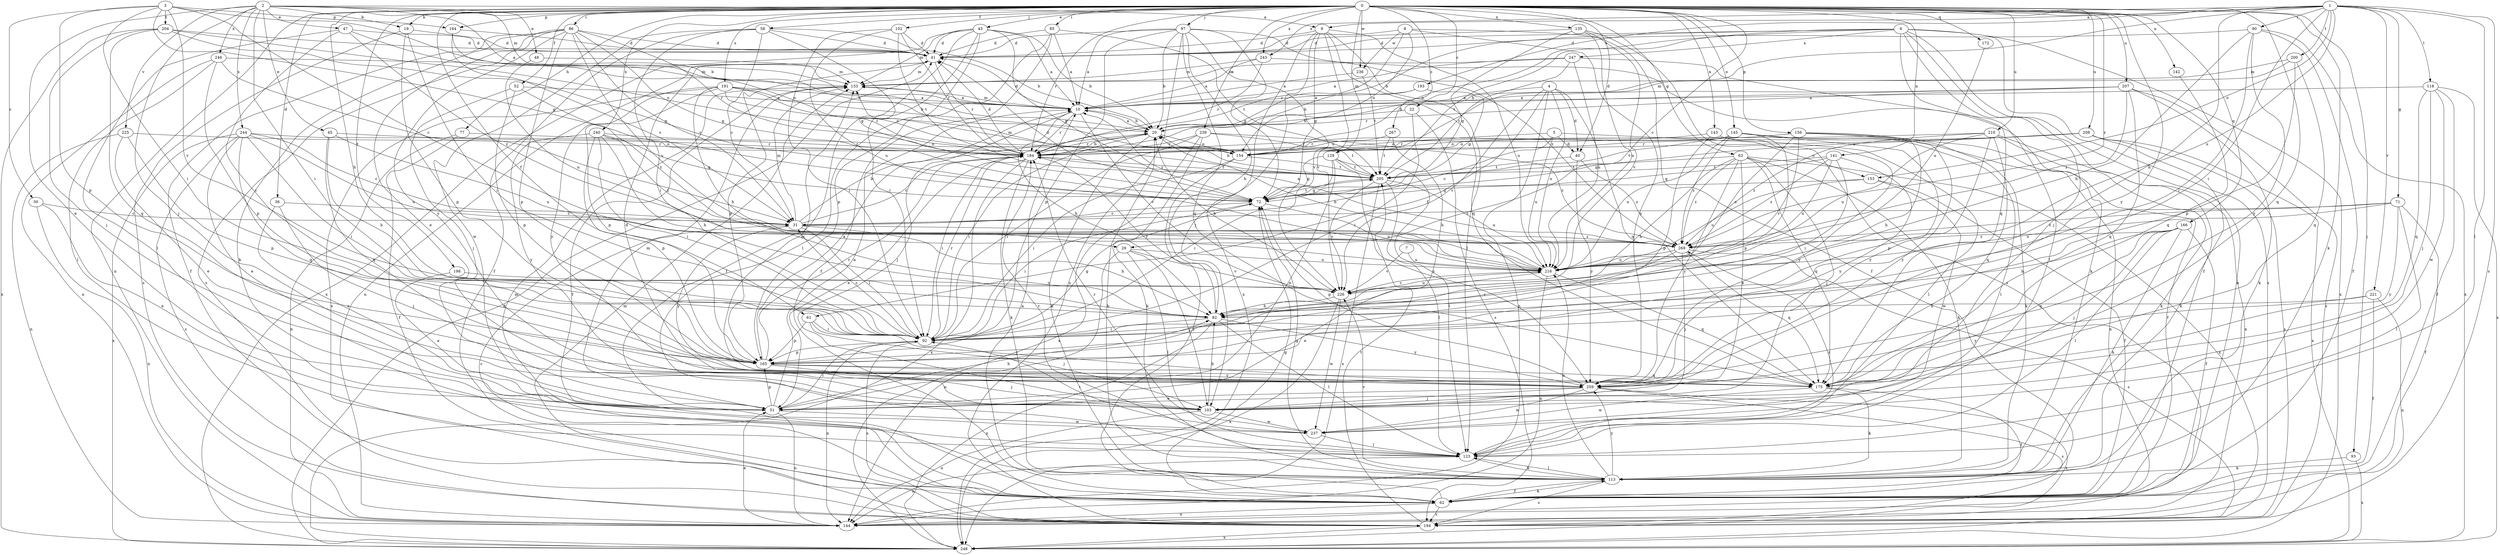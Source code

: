 strict digraph  {
0;
1;
2;
3;
4;
5;
6;
7;
8;
9;
10;
19;
20;
22;
29;
30;
31;
36;
40;
41;
43;
45;
47;
48;
51;
52;
58;
61;
62;
63;
71;
72;
77;
82;
85;
86;
90;
92;
93;
97;
102;
103;
113;
118;
123;
129;
133;
135;
141;
142;
143;
144;
145;
153;
154;
156;
164;
165;
166;
172;
175;
184;
191;
193;
194;
198;
200;
204;
205;
207;
208;
210;
216;
221;
225;
226;
236;
237;
239;
240;
243;
244;
246;
247;
248;
259;
267;
269;
0 -> 19  [label=b];
0 -> 22  [label=c];
0 -> 29  [label=c];
0 -> 36  [label=d];
0 -> 40  [label=d];
0 -> 43  [label=e];
0 -> 52  [label=f];
0 -> 58  [label=f];
0 -> 61  [label=f];
0 -> 63  [label=g];
0 -> 77  [label=h];
0 -> 82  [label=h];
0 -> 85  [label=i];
0 -> 86  [label=i];
0 -> 93  [label=j];
0 -> 97  [label=j];
0 -> 102  [label=j];
0 -> 113  [label=k];
0 -> 129  [label=m];
0 -> 135  [label=n];
0 -> 141  [label=n];
0 -> 142  [label=n];
0 -> 143  [label=n];
0 -> 144  [label=n];
0 -> 145  [label=o];
0 -> 156  [label=p];
0 -> 164  [label=p];
0 -> 166  [label=q];
0 -> 172  [label=q];
0 -> 175  [label=q];
0 -> 184  [label=r];
0 -> 191  [label=s];
0 -> 198  [label=t];
0 -> 207  [label=u];
0 -> 208  [label=u];
0 -> 210  [label=u];
0 -> 236  [label=w];
0 -> 239  [label=x];
0 -> 240  [label=x];
0 -> 243  [label=x];
0 -> 259  [label=y];
0 -> 267  [label=z];
0 -> 269  [label=z];
1 -> 9  [label=a];
1 -> 71  [label=g];
1 -> 82  [label=h];
1 -> 90  [label=i];
1 -> 92  [label=i];
1 -> 118  [label=l];
1 -> 123  [label=l];
1 -> 129  [label=m];
1 -> 153  [label=o];
1 -> 193  [label=s];
1 -> 194  [label=s];
1 -> 200  [label=t];
1 -> 216  [label=u];
1 -> 221  [label=v];
1 -> 243  [label=x];
2 -> 9  [label=a];
2 -> 10  [label=a];
2 -> 19  [label=b];
2 -> 45  [label=e];
2 -> 47  [label=e];
2 -> 48  [label=e];
2 -> 51  [label=e];
2 -> 92  [label=i];
2 -> 103  [label=j];
2 -> 133  [label=m];
2 -> 225  [label=v];
2 -> 244  [label=x];
2 -> 246  [label=x];
3 -> 20  [label=b];
3 -> 29  [label=c];
3 -> 30  [label=c];
3 -> 72  [label=g];
3 -> 92  [label=i];
3 -> 164  [label=p];
3 -> 165  [label=p];
3 -> 204  [label=t];
3 -> 226  [label=v];
4 -> 10  [label=a];
4 -> 40  [label=d];
4 -> 61  [label=f];
4 -> 144  [label=n];
4 -> 175  [label=q];
4 -> 216  [label=u];
4 -> 226  [label=v];
5 -> 31  [label=c];
5 -> 40  [label=d];
5 -> 153  [label=o];
5 -> 154  [label=o];
5 -> 216  [label=u];
6 -> 20  [label=b];
6 -> 41  [label=d];
6 -> 62  [label=f];
6 -> 103  [label=j];
6 -> 144  [label=n];
6 -> 154  [label=o];
6 -> 175  [label=q];
6 -> 194  [label=s];
6 -> 205  [label=t];
6 -> 247  [label=x];
6 -> 248  [label=x];
7 -> 216  [label=u];
7 -> 226  [label=v];
8 -> 41  [label=d];
8 -> 62  [label=f];
8 -> 154  [label=o];
8 -> 184  [label=r];
8 -> 236  [label=w];
8 -> 259  [label=y];
9 -> 41  [label=d];
9 -> 72  [label=g];
9 -> 103  [label=j];
9 -> 123  [label=l];
9 -> 175  [label=q];
9 -> 216  [label=u];
9 -> 226  [label=v];
9 -> 248  [label=x];
10 -> 20  [label=b];
10 -> 41  [label=d];
10 -> 82  [label=h];
10 -> 103  [label=j];
10 -> 133  [label=m];
10 -> 184  [label=r];
10 -> 226  [label=v];
19 -> 41  [label=d];
19 -> 92  [label=i];
19 -> 165  [label=p];
19 -> 194  [label=s];
20 -> 10  [label=a];
20 -> 92  [label=i];
20 -> 113  [label=k];
20 -> 154  [label=o];
20 -> 184  [label=r];
22 -> 20  [label=b];
22 -> 92  [label=i];
22 -> 194  [label=s];
29 -> 103  [label=j];
29 -> 123  [label=l];
29 -> 144  [label=n];
29 -> 216  [label=u];
29 -> 226  [label=v];
30 -> 31  [label=c];
30 -> 51  [label=e];
30 -> 144  [label=n];
31 -> 20  [label=b];
31 -> 82  [label=h];
31 -> 92  [label=i];
31 -> 133  [label=m];
31 -> 184  [label=r];
31 -> 259  [label=y];
31 -> 269  [label=z];
36 -> 31  [label=c];
36 -> 51  [label=e];
36 -> 103  [label=j];
40 -> 205  [label=t];
40 -> 259  [label=y];
40 -> 269  [label=z];
41 -> 133  [label=m];
41 -> 144  [label=n];
41 -> 165  [label=p];
41 -> 184  [label=r];
43 -> 10  [label=a];
43 -> 20  [label=b];
43 -> 41  [label=d];
43 -> 62  [label=f];
43 -> 72  [label=g];
43 -> 92  [label=i];
43 -> 123  [label=l];
43 -> 133  [label=m];
43 -> 248  [label=x];
45 -> 82  [label=h];
45 -> 175  [label=q];
45 -> 184  [label=r];
45 -> 216  [label=u];
47 -> 41  [label=d];
47 -> 92  [label=i];
47 -> 123  [label=l];
47 -> 154  [label=o];
47 -> 269  [label=z];
48 -> 133  [label=m];
48 -> 216  [label=u];
51 -> 10  [label=a];
51 -> 82  [label=h];
51 -> 92  [label=i];
51 -> 133  [label=m];
51 -> 144  [label=n];
51 -> 165  [label=p];
51 -> 237  [label=w];
52 -> 10  [label=a];
52 -> 103  [label=j];
52 -> 165  [label=p];
52 -> 269  [label=z];
58 -> 20  [label=b];
58 -> 31  [label=c];
58 -> 41  [label=d];
58 -> 62  [label=f];
58 -> 72  [label=g];
58 -> 92  [label=i];
58 -> 237  [label=w];
61 -> 92  [label=i];
61 -> 103  [label=j];
61 -> 165  [label=p];
61 -> 259  [label=y];
62 -> 10  [label=a];
62 -> 31  [label=c];
62 -> 72  [label=g];
62 -> 113  [label=k];
62 -> 133  [label=m];
62 -> 144  [label=n];
62 -> 194  [label=s];
63 -> 51  [label=e];
63 -> 82  [label=h];
63 -> 103  [label=j];
63 -> 113  [label=k];
63 -> 175  [label=q];
63 -> 205  [label=t];
63 -> 248  [label=x];
63 -> 259  [label=y];
63 -> 269  [label=z];
71 -> 31  [label=c];
71 -> 62  [label=f];
71 -> 123  [label=l];
71 -> 216  [label=u];
71 -> 259  [label=y];
71 -> 269  [label=z];
72 -> 31  [label=c];
72 -> 41  [label=d];
72 -> 92  [label=i];
72 -> 205  [label=t];
72 -> 216  [label=u];
77 -> 62  [label=f];
77 -> 144  [label=n];
77 -> 184  [label=r];
82 -> 92  [label=i];
82 -> 123  [label=l];
82 -> 184  [label=r];
82 -> 248  [label=x];
82 -> 259  [label=y];
85 -> 10  [label=a];
85 -> 41  [label=d];
85 -> 62  [label=f];
85 -> 165  [label=p];
85 -> 205  [label=t];
86 -> 31  [label=c];
86 -> 41  [label=d];
86 -> 51  [label=e];
86 -> 62  [label=f];
86 -> 72  [label=g];
86 -> 113  [label=k];
86 -> 165  [label=p];
86 -> 184  [label=r];
86 -> 194  [label=s];
86 -> 216  [label=u];
86 -> 259  [label=y];
90 -> 41  [label=d];
90 -> 62  [label=f];
90 -> 82  [label=h];
90 -> 92  [label=i];
90 -> 248  [label=x];
90 -> 259  [label=y];
92 -> 31  [label=c];
92 -> 72  [label=g];
92 -> 144  [label=n];
92 -> 165  [label=p];
92 -> 184  [label=r];
92 -> 194  [label=s];
93 -> 113  [label=k];
93 -> 248  [label=x];
97 -> 10  [label=a];
97 -> 20  [label=b];
97 -> 41  [label=d];
97 -> 72  [label=g];
97 -> 82  [label=h];
97 -> 165  [label=p];
97 -> 175  [label=q];
97 -> 194  [label=s];
97 -> 226  [label=v];
97 -> 269  [label=z];
102 -> 41  [label=d];
102 -> 92  [label=i];
102 -> 184  [label=r];
102 -> 205  [label=t];
102 -> 216  [label=u];
103 -> 82  [label=h];
103 -> 144  [label=n];
103 -> 237  [label=w];
113 -> 20  [label=b];
113 -> 62  [label=f];
113 -> 72  [label=g];
113 -> 123  [label=l];
113 -> 194  [label=s];
113 -> 216  [label=u];
113 -> 226  [label=v];
113 -> 259  [label=y];
118 -> 10  [label=a];
118 -> 62  [label=f];
118 -> 103  [label=j];
118 -> 175  [label=q];
118 -> 237  [label=w];
118 -> 248  [label=x];
123 -> 113  [label=k];
123 -> 144  [label=n];
123 -> 184  [label=r];
123 -> 269  [label=z];
129 -> 51  [label=e];
129 -> 72  [label=g];
129 -> 92  [label=i];
129 -> 123  [label=l];
129 -> 205  [label=t];
129 -> 259  [label=y];
133 -> 10  [label=a];
133 -> 62  [label=f];
135 -> 41  [label=d];
135 -> 72  [label=g];
135 -> 194  [label=s];
135 -> 216  [label=u];
135 -> 226  [label=v];
141 -> 72  [label=g];
141 -> 92  [label=i];
141 -> 205  [label=t];
141 -> 216  [label=u];
141 -> 259  [label=y];
141 -> 269  [label=z];
142 -> 175  [label=q];
143 -> 123  [label=l];
143 -> 165  [label=p];
143 -> 184  [label=r];
143 -> 259  [label=y];
144 -> 51  [label=e];
145 -> 123  [label=l];
145 -> 144  [label=n];
145 -> 165  [label=p];
145 -> 184  [label=r];
145 -> 205  [label=t];
145 -> 216  [label=u];
145 -> 259  [label=y];
145 -> 269  [label=z];
153 -> 62  [label=f];
153 -> 72  [label=g];
153 -> 216  [label=u];
153 -> 237  [label=w];
154 -> 62  [label=f];
154 -> 92  [label=i];
154 -> 205  [label=t];
156 -> 62  [label=f];
156 -> 82  [label=h];
156 -> 113  [label=k];
156 -> 154  [label=o];
156 -> 184  [label=r];
156 -> 216  [label=u];
156 -> 226  [label=v];
156 -> 259  [label=y];
164 -> 31  [label=c];
164 -> 41  [label=d];
164 -> 154  [label=o];
165 -> 10  [label=a];
165 -> 103  [label=j];
165 -> 175  [label=q];
165 -> 184  [label=r];
165 -> 259  [label=y];
166 -> 62  [label=f];
166 -> 82  [label=h];
166 -> 103  [label=j];
166 -> 113  [label=k];
166 -> 123  [label=l];
166 -> 175  [label=q];
166 -> 269  [label=z];
172 -> 216  [label=u];
175 -> 62  [label=f];
175 -> 113  [label=k];
175 -> 133  [label=m];
175 -> 237  [label=w];
184 -> 20  [label=b];
184 -> 41  [label=d];
184 -> 51  [label=e];
184 -> 92  [label=i];
184 -> 113  [label=k];
184 -> 205  [label=t];
184 -> 248  [label=x];
191 -> 10  [label=a];
191 -> 20  [label=b];
191 -> 82  [label=h];
191 -> 154  [label=o];
191 -> 165  [label=p];
191 -> 184  [label=r];
191 -> 194  [label=s];
191 -> 259  [label=y];
193 -> 10  [label=a];
193 -> 20  [label=b];
193 -> 72  [label=g];
194 -> 133  [label=m];
194 -> 205  [label=t];
194 -> 248  [label=x];
198 -> 51  [label=e];
198 -> 226  [label=v];
200 -> 20  [label=b];
200 -> 133  [label=m];
200 -> 165  [label=p];
200 -> 175  [label=q];
204 -> 41  [label=d];
204 -> 72  [label=g];
204 -> 103  [label=j];
204 -> 154  [label=o];
204 -> 175  [label=q];
204 -> 248  [label=x];
205 -> 20  [label=b];
205 -> 72  [label=g];
205 -> 123  [label=l];
205 -> 133  [label=m];
205 -> 184  [label=r];
205 -> 216  [label=u];
205 -> 226  [label=v];
205 -> 248  [label=x];
207 -> 10  [label=a];
207 -> 20  [label=b];
207 -> 113  [label=k];
207 -> 175  [label=q];
207 -> 184  [label=r];
207 -> 194  [label=s];
207 -> 269  [label=z];
208 -> 72  [label=g];
208 -> 113  [label=k];
208 -> 154  [label=o];
208 -> 184  [label=r];
208 -> 194  [label=s];
208 -> 248  [label=x];
210 -> 113  [label=k];
210 -> 144  [label=n];
210 -> 154  [label=o];
210 -> 165  [label=p];
210 -> 175  [label=q];
210 -> 216  [label=u];
210 -> 269  [label=z];
216 -> 20  [label=b];
216 -> 51  [label=e];
216 -> 144  [label=n];
216 -> 175  [label=q];
216 -> 226  [label=v];
221 -> 62  [label=f];
221 -> 82  [label=h];
221 -> 144  [label=n];
221 -> 259  [label=y];
225 -> 51  [label=e];
225 -> 144  [label=n];
225 -> 165  [label=p];
225 -> 184  [label=r];
226 -> 20  [label=b];
226 -> 82  [label=h];
226 -> 216  [label=u];
226 -> 237  [label=w];
226 -> 248  [label=x];
236 -> 10  [label=a];
236 -> 205  [label=t];
237 -> 92  [label=i];
237 -> 123  [label=l];
237 -> 184  [label=r];
239 -> 92  [label=i];
239 -> 113  [label=k];
239 -> 184  [label=r];
239 -> 205  [label=t];
239 -> 248  [label=x];
239 -> 269  [label=z];
240 -> 72  [label=g];
240 -> 82  [label=h];
240 -> 92  [label=i];
240 -> 154  [label=o];
240 -> 165  [label=p];
240 -> 259  [label=y];
240 -> 269  [label=z];
243 -> 10  [label=a];
243 -> 113  [label=k];
243 -> 133  [label=m];
243 -> 184  [label=r];
244 -> 31  [label=c];
244 -> 51  [label=e];
244 -> 92  [label=i];
244 -> 154  [label=o];
244 -> 175  [label=q];
244 -> 194  [label=s];
244 -> 216  [label=u];
244 -> 248  [label=x];
246 -> 31  [label=c];
246 -> 123  [label=l];
246 -> 133  [label=m];
246 -> 144  [label=n];
246 -> 165  [label=p];
247 -> 10  [label=a];
247 -> 123  [label=l];
247 -> 133  [label=m];
247 -> 205  [label=t];
247 -> 216  [label=u];
248 -> 41  [label=d];
259 -> 41  [label=d];
259 -> 51  [label=e];
259 -> 72  [label=g];
259 -> 103  [label=j];
259 -> 194  [label=s];
259 -> 237  [label=w];
259 -> 248  [label=x];
267 -> 82  [label=h];
267 -> 154  [label=o];
267 -> 205  [label=t];
269 -> 10  [label=a];
269 -> 92  [label=i];
269 -> 103  [label=j];
269 -> 175  [label=q];
269 -> 194  [label=s];
269 -> 216  [label=u];
}
